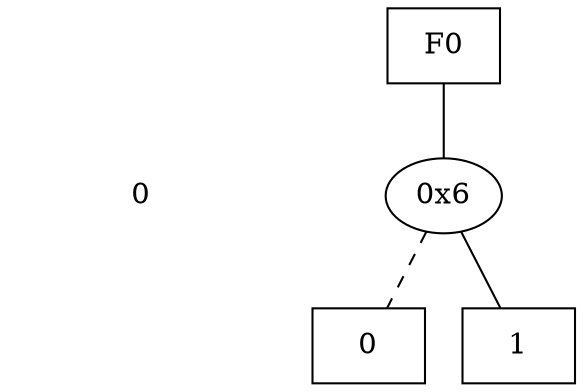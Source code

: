 digraph "DD" {
size = "7.5,10"
center = true;
edge [dir = none];
{ node [shape = plaintext];
  edge [style = invis];
  "CONST NODES" [style = invis];
" 0 " -> "CONST NODES"; 
}
{ rank = same; node [shape = box]; edge [style = invis];
"F0"; }
{ rank = same; " 0 ";
"0x6";
}
{ rank = same; "CONST NODES";
{ node [shape = box]; "0x2";
"0x1";
}
}
"F0" -> "0x6" [style = solid];
"0x6" -> "0x1";
"0x6" -> "0x2" [style = dashed];
"0x2" [label = "0"];
"0x1" [label = "1"];
}
